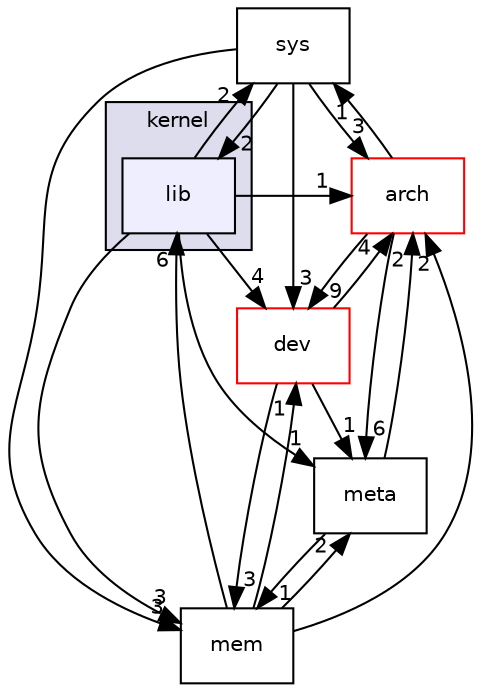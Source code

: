 digraph "lib" {
  compound=true
  node [ fontsize="10", fontname="Helvetica"];
  edge [ labelfontsize="10", labelfontname="Helvetica"];
  subgraph clusterdir_dc43877d82dd332f9fb2071fcca799d6 {
    graph [ bgcolor="#ddddee", pencolor="black", label="kernel" fontname="Helvetica", fontsize="10", URL="dir_dc43877d82dd332f9fb2071fcca799d6.html"]
  dir_c883bf649c7845365059c82cfcfc2919 [shape=box, label="lib", style="filled", fillcolor="#eeeeff", pencolor="black", URL="dir_c883bf649c7845365059c82cfcfc2919.html"];
  }
  dir_673419bcbe62e80b0522bf884daabf0e [shape=box label="sys" URL="dir_673419bcbe62e80b0522bf884daabf0e.html"];
  dir_2f3d62dc37e0bfc099998101bdb67f30 [shape=box label="meta" URL="dir_2f3d62dc37e0bfc099998101bdb67f30.html"];
  dir_4a04b9aac4eefdd334a78e565f4616f2 [shape=box label="arch" fillcolor="white" style="filled" color="red" URL="dir_4a04b9aac4eefdd334a78e565f4616f2.html"];
  dir_539c600d05e734858cfd9a589845008d [shape=box label="mem" URL="dir_539c600d05e734858cfd9a589845008d.html"];
  dir_aa74cb49fdf9b71a4ed99e37b64b0c24 [shape=box label="dev" fillcolor="white" style="filled" color="red" URL="dir_aa74cb49fdf9b71a4ed99e37b64b0c24.html"];
  dir_673419bcbe62e80b0522bf884daabf0e->dir_4a04b9aac4eefdd334a78e565f4616f2 [headlabel="3", labeldistance=1.5 headhref="dir_000015_000002.html"];
  dir_673419bcbe62e80b0522bf884daabf0e->dir_c883bf649c7845365059c82cfcfc2919 [headlabel="2", labeldistance=1.5 headhref="dir_000015_000005.html"];
  dir_673419bcbe62e80b0522bf884daabf0e->dir_539c600d05e734858cfd9a589845008d [headlabel="3", labeldistance=1.5 headhref="dir_000015_000011.html"];
  dir_673419bcbe62e80b0522bf884daabf0e->dir_aa74cb49fdf9b71a4ed99e37b64b0c24 [headlabel="3", labeldistance=1.5 headhref="dir_000015_000008.html"];
  dir_2f3d62dc37e0bfc099998101bdb67f30->dir_4a04b9aac4eefdd334a78e565f4616f2 [headlabel="2", labeldistance=1.5 headhref="dir_000007_000002.html"];
  dir_2f3d62dc37e0bfc099998101bdb67f30->dir_539c600d05e734858cfd9a589845008d [headlabel="1", labeldistance=1.5 headhref="dir_000007_000011.html"];
  dir_4a04b9aac4eefdd334a78e565f4616f2->dir_673419bcbe62e80b0522bf884daabf0e [headlabel="1", labeldistance=1.5 headhref="dir_000002_000015.html"];
  dir_4a04b9aac4eefdd334a78e565f4616f2->dir_2f3d62dc37e0bfc099998101bdb67f30 [headlabel="6", labeldistance=1.5 headhref="dir_000002_000007.html"];
  dir_4a04b9aac4eefdd334a78e565f4616f2->dir_aa74cb49fdf9b71a4ed99e37b64b0c24 [headlabel="9", labeldistance=1.5 headhref="dir_000002_000008.html"];
  dir_c883bf649c7845365059c82cfcfc2919->dir_673419bcbe62e80b0522bf884daabf0e [headlabel="2", labeldistance=1.5 headhref="dir_000005_000015.html"];
  dir_c883bf649c7845365059c82cfcfc2919->dir_2f3d62dc37e0bfc099998101bdb67f30 [headlabel="1", labeldistance=1.5 headhref="dir_000005_000007.html"];
  dir_c883bf649c7845365059c82cfcfc2919->dir_4a04b9aac4eefdd334a78e565f4616f2 [headlabel="1", labeldistance=1.5 headhref="dir_000005_000002.html"];
  dir_c883bf649c7845365059c82cfcfc2919->dir_539c600d05e734858cfd9a589845008d [headlabel="3", labeldistance=1.5 headhref="dir_000005_000011.html"];
  dir_c883bf649c7845365059c82cfcfc2919->dir_aa74cb49fdf9b71a4ed99e37b64b0c24 [headlabel="4", labeldistance=1.5 headhref="dir_000005_000008.html"];
  dir_539c600d05e734858cfd9a589845008d->dir_2f3d62dc37e0bfc099998101bdb67f30 [headlabel="2", labeldistance=1.5 headhref="dir_000011_000007.html"];
  dir_539c600d05e734858cfd9a589845008d->dir_4a04b9aac4eefdd334a78e565f4616f2 [headlabel="2", labeldistance=1.5 headhref="dir_000011_000002.html"];
  dir_539c600d05e734858cfd9a589845008d->dir_c883bf649c7845365059c82cfcfc2919 [headlabel="6", labeldistance=1.5 headhref="dir_000011_000005.html"];
  dir_539c600d05e734858cfd9a589845008d->dir_aa74cb49fdf9b71a4ed99e37b64b0c24 [headlabel="1", labeldistance=1.5 headhref="dir_000011_000008.html"];
  dir_aa74cb49fdf9b71a4ed99e37b64b0c24->dir_2f3d62dc37e0bfc099998101bdb67f30 [headlabel="1", labeldistance=1.5 headhref="dir_000008_000007.html"];
  dir_aa74cb49fdf9b71a4ed99e37b64b0c24->dir_4a04b9aac4eefdd334a78e565f4616f2 [headlabel="4", labeldistance=1.5 headhref="dir_000008_000002.html"];
  dir_aa74cb49fdf9b71a4ed99e37b64b0c24->dir_539c600d05e734858cfd9a589845008d [headlabel="3", labeldistance=1.5 headhref="dir_000008_000011.html"];
}
